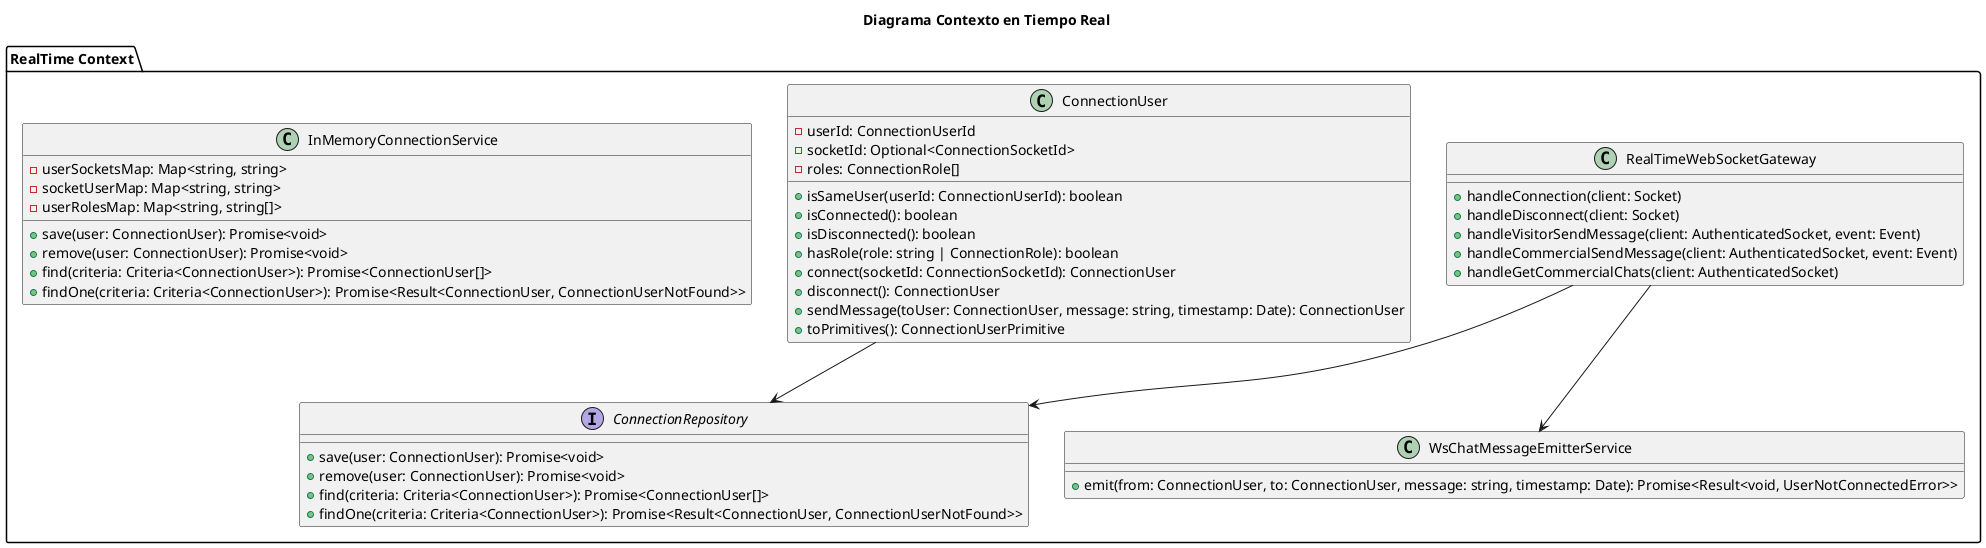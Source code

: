 @startuml
title Diagrama Contexto en Tiempo Real

package "RealTime Context" {
  class RealTimeWebSocketGateway {
    +handleConnection(client: Socket)
    +handleDisconnect(client: Socket)
    +handleVisitorSendMessage(client: AuthenticatedSocket, event: Event)
    +handleCommercialSendMessage(client: AuthenticatedSocket, event: Event)
    +handleGetCommercialChats(client: AuthenticatedSocket)
  }

  class ConnectionUser {
    -userId: ConnectionUserId
    -socketId: Optional<ConnectionSocketId>
    -roles: ConnectionRole[]
    +isSameUser(userId: ConnectionUserId): boolean
    +isConnected(): boolean
    +isDisconnected(): boolean
    +hasRole(role: string | ConnectionRole): boolean
    +connect(socketId: ConnectionSocketId): ConnectionUser
    +disconnect(): ConnectionUser
    +sendMessage(toUser: ConnectionUser, message: string, timestamp: Date): ConnectionUser
    +toPrimitives(): ConnectionUserPrimitive
  }

  interface ConnectionRepository {
    +save(user: ConnectionUser): Promise<void>
    +remove(user: ConnectionUser): Promise<void>
    +find(criteria: Criteria<ConnectionUser>): Promise<ConnectionUser[]>
    +findOne(criteria: Criteria<ConnectionUser>): Promise<Result<ConnectionUser, ConnectionUserNotFound>>
  }

  class InMemoryConnectionService {
    -userSocketsMap: Map<string, string>
    -socketUserMap: Map<string, string>
    -userRolesMap: Map<string, string[]>
    +save(user: ConnectionUser): Promise<void>
    +remove(user: ConnectionUser): Promise<void>
    +find(criteria: Criteria<ConnectionUser>): Promise<ConnectionUser[]>
    +findOne(criteria: Criteria<ConnectionUser>): Promise<Result<ConnectionUser, ConnectionUserNotFound>>
  }

  class WsChatMessageEmitterService {
    +emit(from: ConnectionUser, to: ConnectionUser, message: string, timestamp: Date): Promise<Result<void, UserNotConnectedError>>
  }
}

RealTimeWebSocketGateway --> ConnectionRepository
RealTimeWebSocketGateway --> WsChatMessageEmitterService
ConnectionUser --> ConnectionRepository

@enduml

